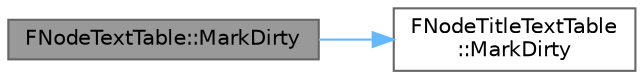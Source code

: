 digraph "FNodeTextTable::MarkDirty"
{
 // INTERACTIVE_SVG=YES
 // LATEX_PDF_SIZE
  bgcolor="transparent";
  edge [fontname=Helvetica,fontsize=10,labelfontname=Helvetica,labelfontsize=10];
  node [fontname=Helvetica,fontsize=10,shape=box,height=0.2,width=0.4];
  rankdir="LR";
  Node1 [id="Node000001",label="FNodeTextTable::MarkDirty",height=0.2,width=0.4,color="gray40", fillcolor="grey60", style="filled", fontcolor="black",tooltip=" "];
  Node1 -> Node2 [id="edge1_Node000001_Node000002",color="steelblue1",style="solid",tooltip=" "];
  Node2 [id="Node000002",label="FNodeTitleTextTable\l::MarkDirty",height=0.2,width=0.4,color="grey40", fillcolor="white", style="filled",URL="$d2/d33/structFNodeTitleTextTable.html#aee7f77f97bf4fa8b277c281e37a80ab2",tooltip=" "];
}
